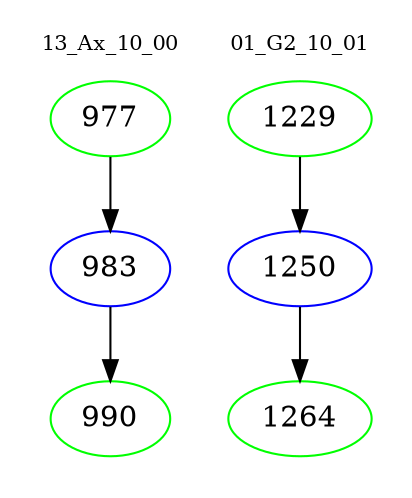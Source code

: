digraph{
subgraph cluster_0 {
color = white
label = "13_Ax_10_00";
fontsize=10;
T0_977 [label="977", color="green"]
T0_977 -> T0_983 [color="black"]
T0_983 [label="983", color="blue"]
T0_983 -> T0_990 [color="black"]
T0_990 [label="990", color="green"]
}
subgraph cluster_1 {
color = white
label = "01_G2_10_01";
fontsize=10;
T1_1229 [label="1229", color="green"]
T1_1229 -> T1_1250 [color="black"]
T1_1250 [label="1250", color="blue"]
T1_1250 -> T1_1264 [color="black"]
T1_1264 [label="1264", color="green"]
}
}
